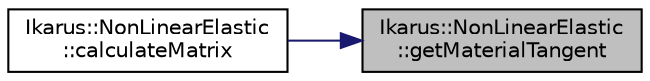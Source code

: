 digraph "Ikarus::NonLinearElastic::getMaterialTangent"
{
 // LATEX_PDF_SIZE
  edge [fontname="Helvetica",fontsize="10",labelfontname="Helvetica",labelfontsize="10"];
  node [fontname="Helvetica",fontsize="10",shape=record];
  rankdir="RL";
  Node1 [label="Ikarus::NonLinearElastic\l::getMaterialTangent",height=0.2,width=0.4,color="black", fillcolor="grey75", style="filled", fontcolor="black",tooltip="Get the material tangent for the given strain."];
  Node1 -> Node2 [dir="back",color="midnightblue",fontsize="10",style="solid"];
  Node2 [label="Ikarus::NonLinearElastic\l::calculateMatrix",height=0.2,width=0.4,color="black", fillcolor="white", style="filled",URL="$dc/d9e/a01305.html#a4cdd78cc86c784202967911c9953e667",tooltip="Calculate the matrix associated with the given FERequirementType."];
}
